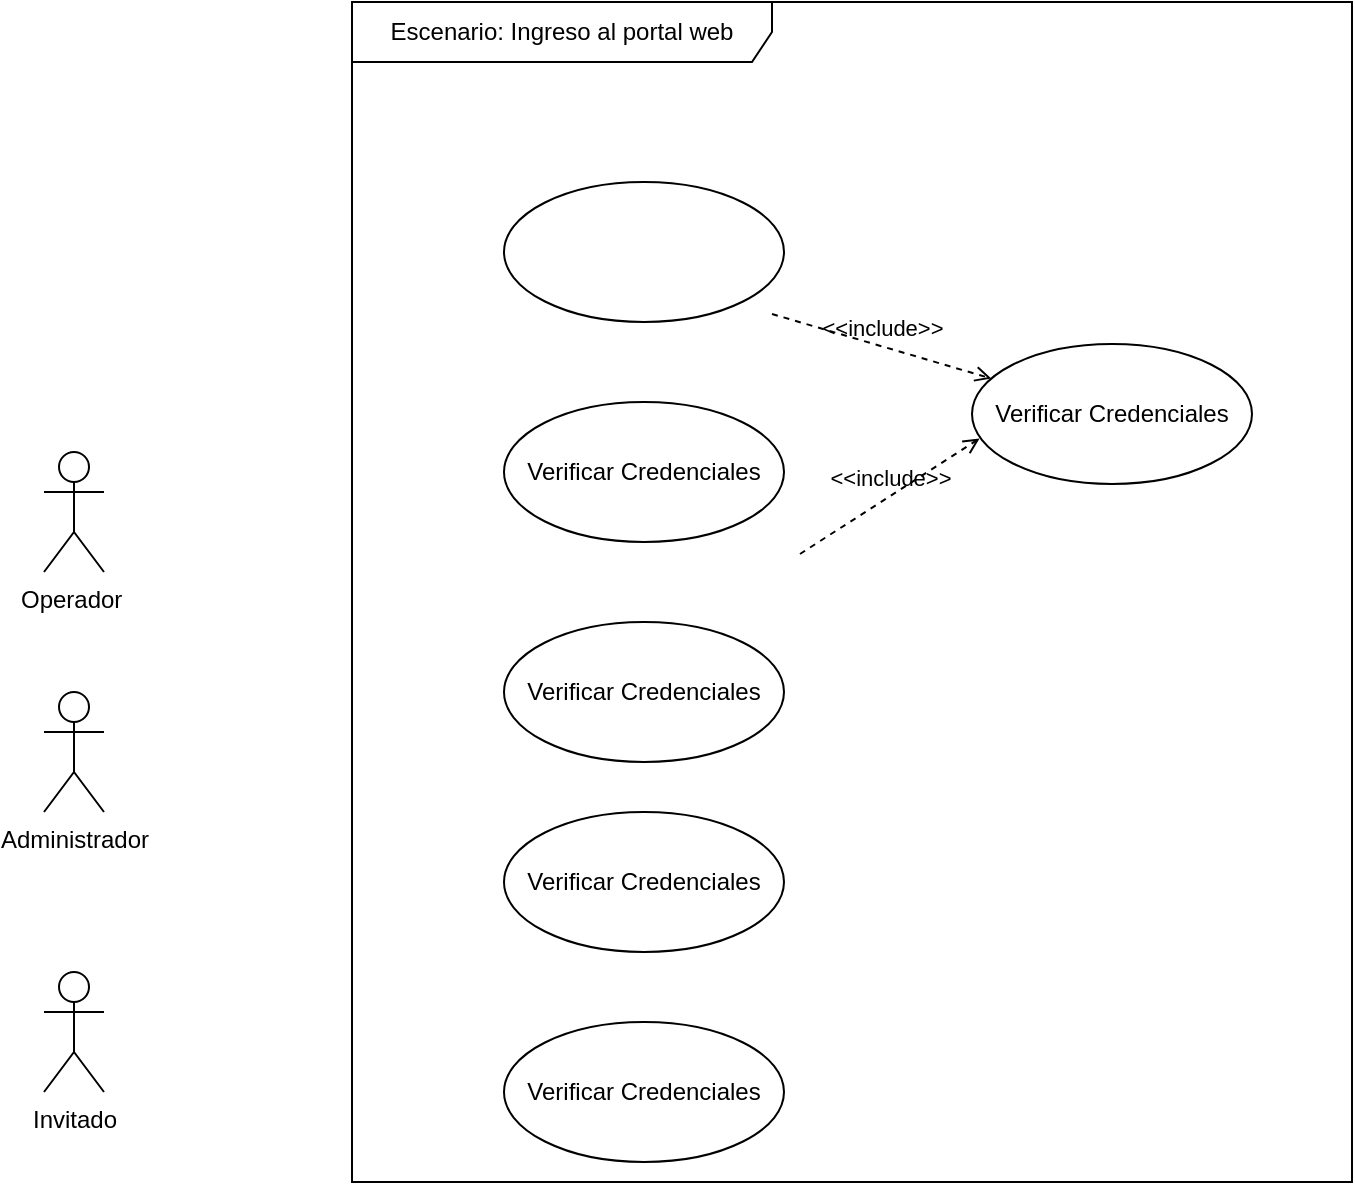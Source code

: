 <mxfile version="14.8.0" type="github">
  <diagram id="Qo67FTmliE1w1b_2kEDf" name="Page-1">
    <mxGraphModel dx="1038" dy="579" grid="1" gridSize="10" guides="1" tooltips="1" connect="1" arrows="1" fold="1" page="1" pageScale="1" pageWidth="827" pageHeight="1169" math="0" shadow="0">
      <root>
        <mxCell id="0" />
        <mxCell id="1" parent="0" />
        <mxCell id="IeprDJdfhrdJTJTLI0Bs-13" value="Escenario: Ingreso al portal web" style="shape=umlFrame;whiteSpace=wrap;html=1;width=210;height=30;" vertex="1" parent="1">
          <mxGeometry x="254" y="50" width="500" height="590" as="geometry" />
        </mxCell>
        <mxCell id="IeprDJdfhrdJTJTLI0Bs-14" value="Invitado" style="shape=umlActor;verticalLabelPosition=bottom;verticalAlign=top;html=1;" vertex="1" parent="1">
          <mxGeometry x="100" y="535" width="30" height="60" as="geometry" />
        </mxCell>
        <mxCell id="IeprDJdfhrdJTJTLI0Bs-15" value="Operador&amp;nbsp;" style="shape=umlActor;verticalLabelPosition=bottom;verticalAlign=top;html=1;" vertex="1" parent="1">
          <mxGeometry x="100" y="275" width="30" height="60" as="geometry" />
        </mxCell>
        <mxCell id="IeprDJdfhrdJTJTLI0Bs-16" value="Administrador" style="shape=umlActor;verticalLabelPosition=bottom;verticalAlign=top;html=1;" vertex="1" parent="1">
          <mxGeometry x="100" y="395" width="30" height="60" as="geometry" />
        </mxCell>
        <mxCell id="IeprDJdfhrdJTJTLI0Bs-17" value="Verificar Credenciales" style="ellipse;whiteSpace=wrap;html=1;" vertex="1" parent="1">
          <mxGeometry x="564" y="221" width="140" height="70" as="geometry" />
        </mxCell>
        <mxCell id="IeprDJdfhrdJTJTLI0Bs-18" value="&amp;lt;&amp;lt;include&amp;gt;&amp;gt;" style="html=1;verticalAlign=bottom;labelBackgroundColor=none;endArrow=open;endFill=0;dashed=1;exitX=1;exitY=0.5;exitDx=0;exitDy=0;" edge="1" parent="1" target="IeprDJdfhrdJTJTLI0Bs-17">
          <mxGeometry width="160" relative="1" as="geometry">
            <mxPoint x="464" y="206" as="sourcePoint" />
            <mxPoint x="584" y="211" as="targetPoint" />
          </mxGeometry>
        </mxCell>
        <mxCell id="IeprDJdfhrdJTJTLI0Bs-19" value="&amp;lt;&amp;lt;include&amp;gt;&amp;gt;" style="html=1;verticalAlign=bottom;labelBackgroundColor=none;endArrow=open;endFill=0;dashed=1;entryX=0.027;entryY=0.675;entryDx=0;entryDy=0;exitX=1;exitY=0.5;exitDx=0;exitDy=0;entryPerimeter=0;" edge="1" parent="1" target="IeprDJdfhrdJTJTLI0Bs-17">
          <mxGeometry width="160" relative="1" as="geometry">
            <mxPoint x="478" y="326" as="sourcePoint" />
            <mxPoint x="584" y="211" as="targetPoint" />
          </mxGeometry>
        </mxCell>
        <mxCell id="IeprDJdfhrdJTJTLI0Bs-20" value="Verificar Credenciales" style="ellipse;whiteSpace=wrap;html=1;" vertex="1" parent="1">
          <mxGeometry x="330" y="560" width="140" height="70" as="geometry" />
        </mxCell>
        <mxCell id="IeprDJdfhrdJTJTLI0Bs-21" value="" style="ellipse;whiteSpace=wrap;html=1;" vertex="1" parent="1">
          <mxGeometry x="330" y="140" width="140" height="70" as="geometry" />
        </mxCell>
        <mxCell id="IeprDJdfhrdJTJTLI0Bs-22" value="Verificar Credenciales" style="ellipse;whiteSpace=wrap;html=1;" vertex="1" parent="1">
          <mxGeometry x="330" y="250" width="140" height="70" as="geometry" />
        </mxCell>
        <mxCell id="IeprDJdfhrdJTJTLI0Bs-23" value="Verificar Credenciales" style="ellipse;whiteSpace=wrap;html=1;" vertex="1" parent="1">
          <mxGeometry x="330" y="360" width="140" height="70" as="geometry" />
        </mxCell>
        <mxCell id="IeprDJdfhrdJTJTLI0Bs-24" value="Verificar Credenciales" style="ellipse;whiteSpace=wrap;html=1;" vertex="1" parent="1">
          <mxGeometry x="330" y="455" width="140" height="70" as="geometry" />
        </mxCell>
      </root>
    </mxGraphModel>
  </diagram>
</mxfile>
